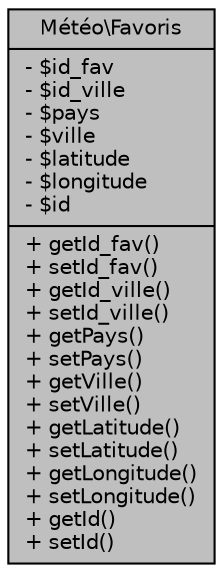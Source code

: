 digraph "Météo\Favoris"
{
 // LATEX_PDF_SIZE
  edge [fontname="Helvetica",fontsize="10",labelfontname="Helvetica",labelfontsize="10"];
  node [fontname="Helvetica",fontsize="10",shape=record];
  Node1 [label="{Météo\\Favoris\n|- $id_fav\l- $id_ville\l- $pays\l- $ville\l- $latitude\l- $longitude\l- $id\l|+ getId_fav()\l+ setId_fav()\l+ getId_ville()\l+ setId_ville()\l+ getPays()\l+ setPays()\l+ getVille()\l+ setVille()\l+ getLatitude()\l+ setLatitude()\l+ getLongitude()\l+ setLongitude()\l+ getId()\l+ setId()\l}",height=0.2,width=0.4,color="black", fillcolor="grey75", style="filled", fontcolor="black",tooltip=" "];
}
